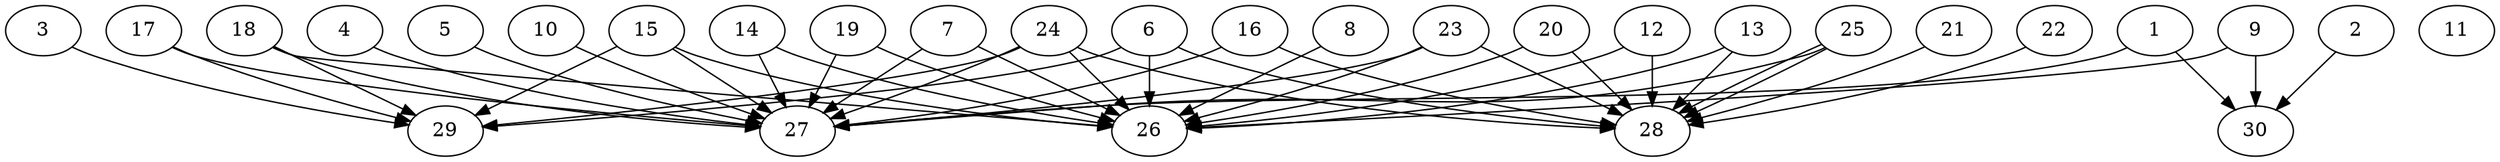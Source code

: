 // DAG automatically generated by daggen at Thu Oct  3 14:04:18 2019
// ./daggen --dot -n 30 --ccr 0.3 --fat 0.9 --regular 0.7 --density 0.9 --mindata 5242880 --maxdata 52428800 
digraph G {
  1 [size="55179947", alpha="0.17", expect_size="16553984"] 
  1 -> 27 [size ="16553984"]
  1 -> 30 [size ="16553984"]
  2 [size="114476373", alpha="0.01", expect_size="34342912"] 
  2 -> 30 [size ="34342912"]
  3 [size="148684800", alpha="0.09", expect_size="44605440"] 
  3 -> 29 [size ="44605440"]
  4 [size="21384533", alpha="0.14", expect_size="6415360"] 
  4 -> 27 [size ="6415360"]
  5 [size="161839787", alpha="0.20", expect_size="48551936"] 
  5 -> 27 [size ="48551936"]
  6 [size="34146987", alpha="0.13", expect_size="10244096"] 
  6 -> 26 [size ="10244096"]
  6 -> 28 [size ="10244096"]
  6 -> 29 [size ="10244096"]
  7 [size="52609707", alpha="0.06", expect_size="15782912"] 
  7 -> 26 [size ="15782912"]
  7 -> 27 [size ="15782912"]
  8 [size="103372800", alpha="0.18", expect_size="31011840"] 
  8 -> 26 [size ="31011840"]
  9 [size="118299307", alpha="0.19", expect_size="35489792"] 
  9 -> 26 [size ="35489792"]
  9 -> 30 [size ="35489792"]
  10 [size="72762027", alpha="0.16", expect_size="21828608"] 
  10 -> 27 [size ="21828608"]
  11 [size="85493760", alpha="0.16", expect_size="25648128"] 
  12 [size="59794773", alpha="0.18", expect_size="17938432"] 
  12 -> 26 [size ="17938432"]
  12 -> 28 [size ="17938432"]
  13 [size="66590720", alpha="0.03", expect_size="19977216"] 
  13 -> 26 [size ="19977216"]
  13 -> 28 [size ="19977216"]
  14 [size="140506453", alpha="0.07", expect_size="42151936"] 
  14 -> 26 [size ="42151936"]
  14 -> 27 [size ="42151936"]
  15 [size="95464107", alpha="0.16", expect_size="28639232"] 
  15 -> 26 [size ="28639232"]
  15 -> 27 [size ="28639232"]
  15 -> 29 [size ="28639232"]
  16 [size="94665387", alpha="0.02", expect_size="28399616"] 
  16 -> 27 [size ="28399616"]
  16 -> 28 [size ="28399616"]
  17 [size="41697280", alpha="0.07", expect_size="12509184"] 
  17 -> 27 [size ="12509184"]
  17 -> 29 [size ="12509184"]
  18 [size="89429333", alpha="0.19", expect_size="26828800"] 
  18 -> 26 [size ="26828800"]
  18 -> 27 [size ="26828800"]
  18 -> 29 [size ="26828800"]
  19 [size="69802667", alpha="0.15", expect_size="20940800"] 
  19 -> 26 [size ="20940800"]
  19 -> 27 [size ="20940800"]
  20 [size="61597013", alpha="0.15", expect_size="18479104"] 
  20 -> 26 [size ="18479104"]
  20 -> 28 [size ="18479104"]
  21 [size="28921173", alpha="0.19", expect_size="8676352"] 
  21 -> 28 [size ="8676352"]
  22 [size="155835733", alpha="0.16", expect_size="46750720"] 
  22 -> 28 [size ="46750720"]
  23 [size="140639573", alpha="0.10", expect_size="42191872"] 
  23 -> 26 [size ="42191872"]
  23 -> 27 [size ="42191872"]
  23 -> 28 [size ="42191872"]
  24 [size="163990187", alpha="0.04", expect_size="49197056"] 
  24 -> 26 [size ="49197056"]
  24 -> 27 [size ="49197056"]
  24 -> 28 [size ="49197056"]
  24 -> 29 [size ="49197056"]
  25 [size="61494613", alpha="0.16", expect_size="18448384"] 
  25 -> 27 [size ="18448384"]
  25 -> 28 [size ="18448384"]
  25 -> 28 [size ="18448384"]
  26 [size="30003200", alpha="0.11", expect_size="9000960"] 
  27 [size="43052373", alpha="0.10", expect_size="12915712"] 
  28 [size="98481493", alpha="0.00", expect_size="29544448"] 
  29 [size="92808533", alpha="0.03", expect_size="27842560"] 
  30 [size="54582613", alpha="0.13", expect_size="16374784"] 
}
